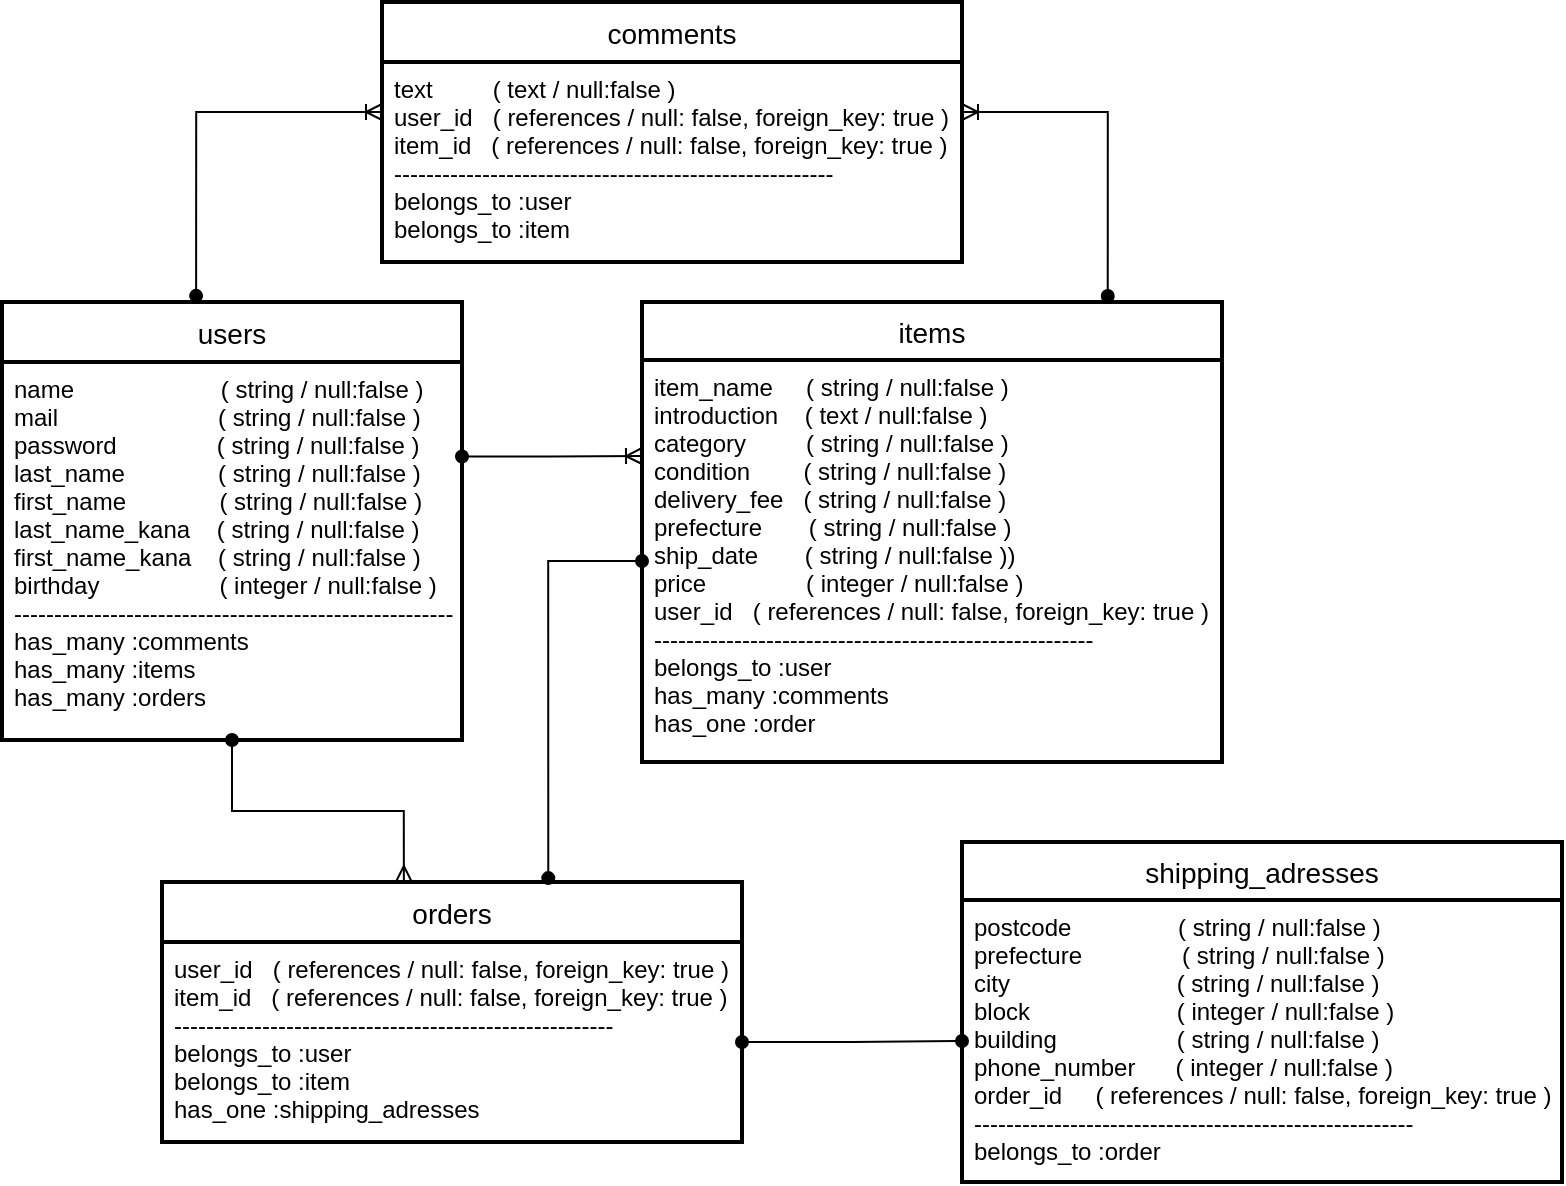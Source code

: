 <mxfile version="13.10.0" type="embed">
    <diagram id="PR4m7B_9ruqSuGYiEFVW" name="ページ1">
        <mxGraphModel dx="661" dy="572" grid="1" gridSize="10" guides="1" tooltips="1" connect="1" arrows="1" fold="1" page="1" pageScale="1" pageWidth="1169" pageHeight="827" math="0" shadow="0">
            <root>
                <mxCell id="0"/>
                <mxCell id="1" parent="0"/>
                <mxCell id="35" value="users" style="swimlane;childLayout=stackLayout;horizontal=1;startSize=30;horizontalStack=0;rounded=0;fontSize=14;fontStyle=0;strokeWidth=2;resizeParent=0;resizeLast=1;shadow=0;dashed=0;align=center;" parent="1" vertex="1">
                    <mxGeometry x="160" y="180" width="230" height="219" as="geometry"/>
                </mxCell>
                <mxCell id="36" value="name                      ( string / null:false )&#10;mail                        ( string / null:false )&#10;password               ( string / null:false )&#10;last_name              ( string / null:false )&#10;first_name              ( string / null:false )&#10;last_name_kana    ( string / null:false )&#10;first_name_kana    ( string / null:false )&#10;birthday                  ( integer / null:false )&#10;-------------------------------------------------------&#10;has_many :comments&#10;has_many :items&#10;has_many :orders " style="align=left;strokeColor=none;fillColor=none;spacingLeft=4;fontSize=12;verticalAlign=top;resizable=0;rotatable=0;part=1;" parent="35" vertex="1">
                    <mxGeometry y="30" width="230" height="189" as="geometry"/>
                </mxCell>
                <mxCell id="39" value="items" style="swimlane;childLayout=stackLayout;horizontal=1;startSize=29;horizontalStack=0;rounded=0;fontSize=14;fontStyle=0;strokeWidth=2;resizeParent=0;resizeLast=1;shadow=0;align=center;" parent="1" vertex="1">
                    <mxGeometry x="480" y="180" width="290" height="230" as="geometry"/>
                </mxCell>
                <mxCell id="40" value="item_name     ( string / null:false )&#10;introduction    ( text / null:false )&#10;category         ( string / null:false )&#10;condition        ( string / null:false )&#10;delivery_fee   ( string / null:false )&#10;prefecture       ( string / null:false )&#10;ship_date       ( string / null:false ))&#10;price               ( integer / null:false )&#10;user_id   ( references / null: false, foreign_key: true )&#10;-------------------------------------------------------&#10;belongs_to :user&#10;has_many :comments&#10;has_one :order" style="align=left;strokeColor=none;fillColor=none;spacingLeft=4;fontSize=12;verticalAlign=top;resizable=0;rotatable=0;part=1;dashed=1;" parent="39" vertex="1">
                    <mxGeometry y="29" width="290" height="201" as="geometry"/>
                </mxCell>
                <mxCell id="65" value="shipping_adresses" style="swimlane;childLayout=stackLayout;horizontal=1;startSize=29;horizontalStack=0;rounded=0;fontSize=14;fontStyle=0;strokeWidth=2;resizeParent=0;resizeLast=1;shadow=0;align=center;" parent="1" vertex="1">
                    <mxGeometry x="640" y="450" width="300" height="170" as="geometry"/>
                </mxCell>
                <mxCell id="66" value="postcode                ( string / null:false )&#10;prefecture               ( string / null:false )&#10;city                         ( string / null:false )&#10;block                      ( integer / null:false )&#10;building                  ( string / null:false )&#10;phone_number      ( integer / null:false )&#10;order_id     ( references / null: false, foreign_key: true )&#10;-------------------------------------------------------&#10;belongs_to :order&#10;" style="align=left;strokeColor=none;fillColor=none;spacingLeft=4;fontSize=12;verticalAlign=top;resizable=0;rotatable=0;part=1;dashed=1;" parent="65" vertex="1">
                    <mxGeometry y="29" width="300" height="141" as="geometry"/>
                </mxCell>
                <mxCell id="67" value="orders" style="swimlane;childLayout=stackLayout;horizontal=1;startSize=30;horizontalStack=0;rounded=0;fontSize=14;fontStyle=0;strokeWidth=2;resizeParent=0;resizeLast=1;shadow=0;dashed=0;align=center;" parent="1" vertex="1">
                    <mxGeometry x="240" y="470" width="290" height="130" as="geometry"/>
                </mxCell>
                <mxCell id="68" value="user_id   ( references / null: false, foreign_key: true )&#10;item_id   ( references / null: false, foreign_key: true )&#10;-------------------------------------------------------&#10;belongs_to :user&#10;belongs_to :item&#10;has_one :shipping_adresses" style="align=left;strokeColor=none;fillColor=none;spacingLeft=4;fontSize=12;verticalAlign=top;resizable=0;rotatable=0;part=1;" parent="67" vertex="1">
                    <mxGeometry y="30" width="290" height="100" as="geometry"/>
                </mxCell>
                <mxCell id="69" value="comments" style="swimlane;childLayout=stackLayout;horizontal=1;startSize=30;horizontalStack=0;rounded=0;fontSize=14;fontStyle=0;strokeWidth=2;resizeParent=0;resizeLast=1;shadow=0;dashed=0;align=center;" parent="1" vertex="1">
                    <mxGeometry x="350" y="30" width="290" height="130" as="geometry"/>
                </mxCell>
                <mxCell id="70" value="text         ( text / null:false )&#10;user_id   ( references / null: false, foreign_key: true )&#10;item_id   ( references / null: false, foreign_key: true )&#10;-------------------------------------------------------&#10;belongs_to :user&#10;belongs_to :item" style="align=left;strokeColor=none;fillColor=none;spacingLeft=4;fontSize=12;verticalAlign=top;resizable=0;rotatable=0;part=1;" parent="69" vertex="1">
                    <mxGeometry y="30" width="290" height="100" as="geometry"/>
                </mxCell>
                <mxCell id="72" style="edgeStyle=orthogonalEdgeStyle;rounded=0;orthogonalLoop=1;jettySize=auto;html=1;exitX=0.5;exitY=1;exitDx=0;exitDy=0;startArrow=oval;startFill=1;endArrow=ERmany;endFill=0;entryX=0.417;entryY=0;entryDx=0;entryDy=0;entryPerimeter=0;" parent="1" source="36" target="67" edge="1">
                    <mxGeometry relative="1" as="geometry">
                        <mxPoint x="320" y="460" as="targetPoint"/>
                    </mxGeometry>
                </mxCell>
                <mxCell id="73" style="edgeStyle=orthogonalEdgeStyle;rounded=0;orthogonalLoop=1;jettySize=auto;html=1;exitX=0;exitY=0.5;exitDx=0;exitDy=0;entryX=0.666;entryY=-0.015;entryDx=0;entryDy=0;entryPerimeter=0;startArrow=oval;startFill=1;endArrow=oval;endFill=1;" parent="1" source="40" target="67" edge="1">
                    <mxGeometry relative="1" as="geometry"/>
                </mxCell>
                <mxCell id="74" style="edgeStyle=orthogonalEdgeStyle;rounded=0;orthogonalLoop=1;jettySize=auto;html=1;exitX=1;exitY=0.25;exitDx=0;exitDy=0;startArrow=oval;startFill=1;endArrow=ERoneToMany;endFill=0;" parent="1" source="36" edge="1">
                    <mxGeometry relative="1" as="geometry">
                        <mxPoint x="480" y="257" as="targetPoint"/>
                    </mxGeometry>
                </mxCell>
                <mxCell id="79" style="edgeStyle=orthogonalEdgeStyle;rounded=0;orthogonalLoop=1;jettySize=auto;html=1;exitX=1;exitY=0.5;exitDx=0;exitDy=0;startArrow=oval;startFill=1;endArrow=oval;endFill=1;" parent="1" source="68" target="66" edge="1">
                    <mxGeometry relative="1" as="geometry">
                        <mxPoint x="630" y="550" as="targetPoint"/>
                    </mxGeometry>
                </mxCell>
                <mxCell id="80" style="edgeStyle=orthogonalEdgeStyle;rounded=0;orthogonalLoop=1;jettySize=auto;html=1;exitX=1;exitY=0.25;exitDx=0;exitDy=0;entryX=0.803;entryY=-0.013;entryDx=0;entryDy=0;entryPerimeter=0;startArrow=ERoneToMany;startFill=0;endArrow=oval;endFill=1;" parent="1" source="70" target="39" edge="1">
                    <mxGeometry relative="1" as="geometry"/>
                </mxCell>
                <mxCell id="81" style="edgeStyle=orthogonalEdgeStyle;rounded=0;orthogonalLoop=1;jettySize=auto;html=1;exitX=0;exitY=0.25;exitDx=0;exitDy=0;entryX=0.422;entryY=-0.014;entryDx=0;entryDy=0;entryPerimeter=0;startArrow=ERoneToMany;startFill=0;endArrow=oval;endFill=1;" parent="1" source="70" target="35" edge="1">
                    <mxGeometry relative="1" as="geometry"/>
                </mxCell>
            </root>
        </mxGraphModel>
    </diagram>
</mxfile>